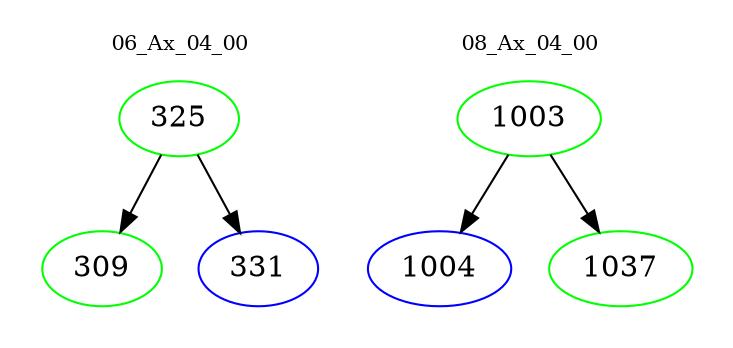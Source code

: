 digraph{
subgraph cluster_0 {
color = white
label = "06_Ax_04_00";
fontsize=10;
T0_325 [label="325", color="green"]
T0_325 -> T0_309 [color="black"]
T0_309 [label="309", color="green"]
T0_325 -> T0_331 [color="black"]
T0_331 [label="331", color="blue"]
}
subgraph cluster_1 {
color = white
label = "08_Ax_04_00";
fontsize=10;
T1_1003 [label="1003", color="green"]
T1_1003 -> T1_1004 [color="black"]
T1_1004 [label="1004", color="blue"]
T1_1003 -> T1_1037 [color="black"]
T1_1037 [label="1037", color="green"]
}
}

